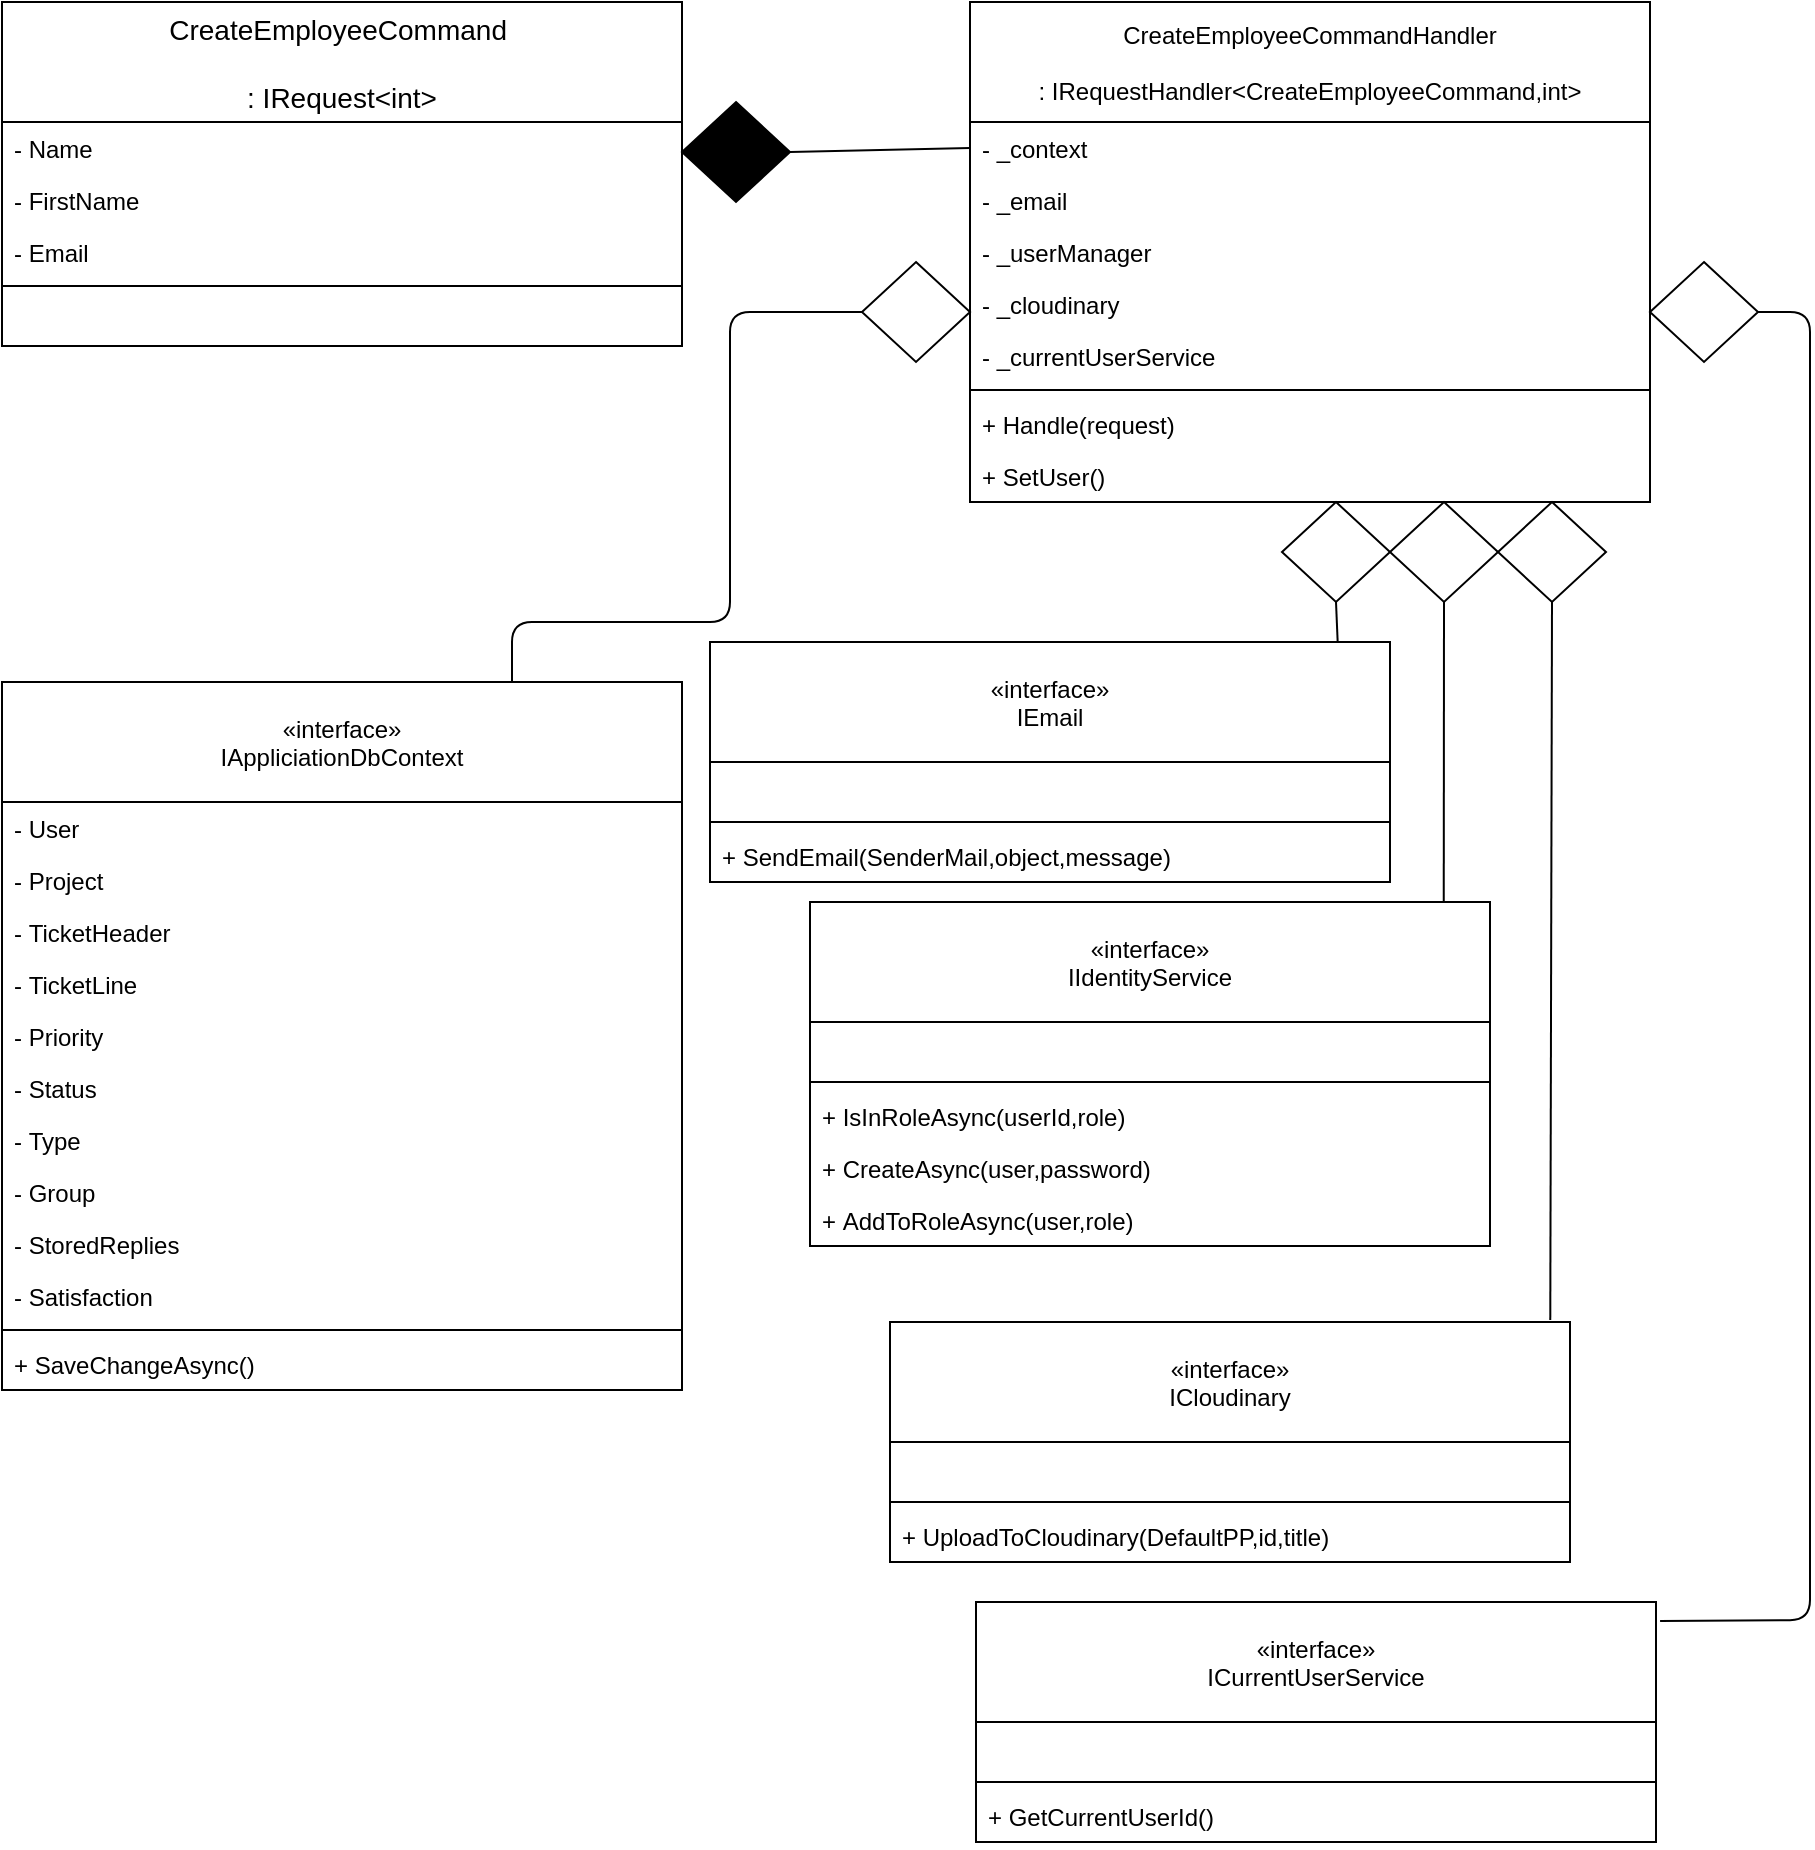 <mxfile version="13.6.2" type="device"><diagram id="i-jKPdzmMxMsJHsrEuBs" name="Page-1"><mxGraphModel dx="4306" dy="1000" grid="1" gridSize="10" guides="1" tooltips="1" connect="1" arrows="1" fold="1" page="1" pageScale="1" pageWidth="827" pageHeight="1169" math="0" shadow="0"><root><mxCell id="0"/><mxCell id="1" parent="0"/><mxCell id="cprM1czSTGbPrdzX3GZU-150" value="CreateEmployeeCommand &#10;&#10;: IRequest&lt;int&gt;" style="swimlane;fontStyle=0;childLayout=stackLayout;horizontal=1;startSize=60;horizontalStack=0;resizeParent=1;resizeParentMax=0;resizeLast=0;collapsible=1;marginBottom=0;align=center;fontSize=14;" parent="1" vertex="1"><mxGeometry x="-1654" y="30" width="340" height="172" as="geometry"/></mxCell><mxCell id="cprM1czSTGbPrdzX3GZU-178" value="- Name" style="text;strokeColor=none;fillColor=none;align=left;verticalAlign=top;spacingLeft=4;spacingRight=4;overflow=hidden;rotatable=0;points=[[0,0.5],[1,0.5]];portConstraint=eastwest;" parent="cprM1czSTGbPrdzX3GZU-150" vertex="1"><mxGeometry y="60" width="340" height="26" as="geometry"/></mxCell><mxCell id="AKAl3x9P7lh2vjjy0Hrf-1" value="- FirstName" style="text;strokeColor=none;fillColor=none;align=left;verticalAlign=top;spacingLeft=4;spacingRight=4;overflow=hidden;rotatable=0;points=[[0,0.5],[1,0.5]];portConstraint=eastwest;" parent="cprM1czSTGbPrdzX3GZU-150" vertex="1"><mxGeometry y="86" width="340" height="26" as="geometry"/></mxCell><mxCell id="AKAl3x9P7lh2vjjy0Hrf-2" value="- Email" style="text;strokeColor=none;fillColor=none;align=left;verticalAlign=top;spacingLeft=4;spacingRight=4;overflow=hidden;rotatable=0;points=[[0,0.5],[1,0.5]];portConstraint=eastwest;" parent="cprM1czSTGbPrdzX3GZU-150" vertex="1"><mxGeometry y="112" width="340" height="26" as="geometry"/></mxCell><mxCell id="JtPTw5LyBtAZoFWXdshl-2" value="" style="line;strokeWidth=1;fillColor=none;align=left;verticalAlign=middle;spacingTop=-1;spacingLeft=3;spacingRight=3;rotatable=0;labelPosition=right;points=[];portConstraint=eastwest;" parent="cprM1czSTGbPrdzX3GZU-150" vertex="1"><mxGeometry y="138" width="340" height="8" as="geometry"/></mxCell><mxCell id="JtPTw5LyBtAZoFWXdshl-1" value=" " style="text;strokeColor=none;fillColor=none;align=left;verticalAlign=top;spacingLeft=4;spacingRight=4;overflow=hidden;rotatable=0;points=[[0,0.5],[1,0.5]];portConstraint=eastwest;" parent="cprM1czSTGbPrdzX3GZU-150" vertex="1"><mxGeometry y="146" width="340" height="26" as="geometry"/></mxCell><mxCell id="cprM1czSTGbPrdzX3GZU-151" value="CreateEmployeeCommandHandler&#10;&#10;: IRequestHandler&lt;CreateEmployeeCommand,int&gt;" style="swimlane;fontStyle=0;childLayout=stackLayout;horizontal=1;startSize=60;fillColor=none;horizontalStack=0;resizeParent=1;resizeParentMax=0;resizeLast=0;collapsible=1;marginBottom=0;" parent="1" vertex="1"><mxGeometry x="-1170" y="30" width="340" height="250" as="geometry"/></mxCell><mxCell id="cprM1czSTGbPrdzX3GZU-152" value="- _context" style="text;strokeColor=none;fillColor=none;align=left;verticalAlign=top;spacingLeft=4;spacingRight=4;overflow=hidden;rotatable=0;points=[[0,0.5],[1,0.5]];portConstraint=eastwest;" parent="cprM1czSTGbPrdzX3GZU-151" vertex="1"><mxGeometry y="60" width="340" height="26" as="geometry"/></mxCell><mxCell id="cprM1czSTGbPrdzX3GZU-153" value="- _email" style="text;strokeColor=none;fillColor=none;align=left;verticalAlign=top;spacingLeft=4;spacingRight=4;overflow=hidden;rotatable=0;points=[[0,0.5],[1,0.5]];portConstraint=eastwest;" parent="cprM1czSTGbPrdzX3GZU-151" vertex="1"><mxGeometry y="86" width="340" height="26" as="geometry"/></mxCell><mxCell id="cprM1czSTGbPrdzX3GZU-154" value="- _userManager" style="text;strokeColor=none;fillColor=none;align=left;verticalAlign=top;spacingLeft=4;spacingRight=4;overflow=hidden;rotatable=0;points=[[0,0.5],[1,0.5]];portConstraint=eastwest;" parent="cprM1czSTGbPrdzX3GZU-151" vertex="1"><mxGeometry y="112" width="340" height="26" as="geometry"/></mxCell><mxCell id="cprM1czSTGbPrdzX3GZU-155" value="- _cloudinary" style="text;strokeColor=none;fillColor=none;align=left;verticalAlign=top;spacingLeft=4;spacingRight=4;overflow=hidden;rotatable=0;points=[[0,0.5],[1,0.5]];portConstraint=eastwest;" parent="cprM1czSTGbPrdzX3GZU-151" vertex="1"><mxGeometry y="138" width="340" height="26" as="geometry"/></mxCell><mxCell id="cprM1czSTGbPrdzX3GZU-172" value="- _currentUserService" style="text;strokeColor=none;fillColor=none;align=left;verticalAlign=top;spacingLeft=4;spacingRight=4;overflow=hidden;rotatable=0;points=[[0,0.5],[1,0.5]];portConstraint=eastwest;" parent="cprM1czSTGbPrdzX3GZU-151" vertex="1"><mxGeometry y="164" width="340" height="26" as="geometry"/></mxCell><mxCell id="JtPTw5LyBtAZoFWXdshl-22" value="" style="line;strokeWidth=1;fillColor=none;align=left;verticalAlign=middle;spacingTop=-1;spacingLeft=3;spacingRight=3;rotatable=0;labelPosition=right;points=[];portConstraint=eastwest;" parent="cprM1czSTGbPrdzX3GZU-151" vertex="1"><mxGeometry y="190" width="340" height="8" as="geometry"/></mxCell><mxCell id="JtPTw5LyBtAZoFWXdshl-21" value="+ Handle(request)" style="text;strokeColor=none;fillColor=none;align=left;verticalAlign=top;spacingLeft=4;spacingRight=4;overflow=hidden;rotatable=0;points=[[0,0.5],[1,0.5]];portConstraint=eastwest;" parent="cprM1czSTGbPrdzX3GZU-151" vertex="1"><mxGeometry y="198" width="340" height="26" as="geometry"/></mxCell><mxCell id="JtPTw5LyBtAZoFWXdshl-24" value="+ SetUser()" style="text;strokeColor=none;fillColor=none;align=left;verticalAlign=top;spacingLeft=4;spacingRight=4;overflow=hidden;rotatable=0;points=[[0,0.5],[1,0.5]];portConstraint=eastwest;" parent="cprM1czSTGbPrdzX3GZU-151" vertex="1"><mxGeometry y="224" width="340" height="26" as="geometry"/></mxCell><mxCell id="cprM1czSTGbPrdzX3GZU-158" value="" style="endArrow=none;html=1;entryX=0;entryY=0.5;entryDx=0;entryDy=0;exitX=1;exitY=0.5;exitDx=0;exitDy=0;exitPerimeter=0;" parent="1" source="cprM1czSTGbPrdzX3GZU-159" target="cprM1czSTGbPrdzX3GZU-152" edge="1"><mxGeometry width="50" height="50" relative="1" as="geometry"><mxPoint x="-1260" y="103" as="sourcePoint"/><mxPoint x="-1130" y="360" as="targetPoint"/></mxGeometry></mxCell><mxCell id="cprM1czSTGbPrdzX3GZU-159" value="" style="strokeWidth=1;html=1;shape=mxgraph.flowchart.decision;whiteSpace=wrap;fillColor=#000000;" parent="1" vertex="1"><mxGeometry x="-1314" y="80" width="54" height="50" as="geometry"/></mxCell><mxCell id="cprM1czSTGbPrdzX3GZU-160" value="" style="endArrow=none;html=1;entryX=0.75;entryY=0;entryDx=0;entryDy=0;exitX=0;exitY=0.5;exitDx=0;exitDy=0;exitPerimeter=0;" parent="1" source="cprM1czSTGbPrdzX3GZU-161" target="cprM1czSTGbPrdzX3GZU-139" edge="1"><mxGeometry width="50" height="50" relative="1" as="geometry"><mxPoint x="-1260" y="203" as="sourcePoint"/><mxPoint x="-1324" y="420" as="targetPoint"/><Array as="points"><mxPoint x="-1290" y="185"/><mxPoint x="-1290" y="340"/><mxPoint x="-1399" y="340"/></Array></mxGeometry></mxCell><mxCell id="cprM1czSTGbPrdzX3GZU-161" value="" style="strokeWidth=1;html=1;shape=mxgraph.flowchart.decision;whiteSpace=wrap;" parent="1" vertex="1"><mxGeometry x="-1224" y="160" width="54" height="50" as="geometry"/></mxCell><mxCell id="cprM1czSTGbPrdzX3GZU-162" value="" style="endArrow=none;html=1;entryX=0.923;entryY=-0.002;entryDx=0;entryDy=0;exitX=0.5;exitY=1;exitDx=0;exitDy=0;exitPerimeter=0;entryPerimeter=0;" parent="1" source="cprM1czSTGbPrdzX3GZU-163" target="cprM1czSTGbPrdzX3GZU-157" edge="1"><mxGeometry width="50" height="50" relative="1" as="geometry"><mxPoint x="-1096" y="237" as="sourcePoint"/><mxPoint x="-776" y="354" as="targetPoint"/></mxGeometry></mxCell><mxCell id="cprM1czSTGbPrdzX3GZU-163" value="" style="strokeWidth=1;html=1;shape=mxgraph.flowchart.decision;whiteSpace=wrap;" parent="1" vertex="1"><mxGeometry x="-1014" y="280" width="54" height="50" as="geometry"/></mxCell><mxCell id="cprM1czSTGbPrdzX3GZU-164" value="" style="endArrow=none;html=1;entryX=0.932;entryY=0;entryDx=0;entryDy=0;exitX=0.5;exitY=1;exitDx=0;exitDy=0;exitPerimeter=0;entryPerimeter=0;" parent="1" source="cprM1czSTGbPrdzX3GZU-165" target="cprM1czSTGbPrdzX3GZU-156" edge="1"><mxGeometry width="50" height="50" relative="1" as="geometry"><mxPoint x="-1042" y="237" as="sourcePoint"/><mxPoint x="-876.0" y="330" as="targetPoint"/></mxGeometry></mxCell><mxCell id="cprM1czSTGbPrdzX3GZU-165" value="" style="strokeWidth=1;html=1;shape=mxgraph.flowchart.decision;whiteSpace=wrap;" parent="1" vertex="1"><mxGeometry x="-960" y="280" width="54" height="50" as="geometry"/></mxCell><mxCell id="cprM1czSTGbPrdzX3GZU-166" value="" style="strokeWidth=1;html=1;shape=mxgraph.flowchart.decision;whiteSpace=wrap;" parent="1" vertex="1"><mxGeometry x="-906" y="280" width="54" height="50" as="geometry"/></mxCell><mxCell id="cprM1czSTGbPrdzX3GZU-167" value="" style="endArrow=none;html=1;exitX=0.5;exitY=1;exitDx=0;exitDy=0;exitPerimeter=0;entryX=0.971;entryY=-0.008;entryDx=0;entryDy=0;entryPerimeter=0;" parent="1" source="cprM1czSTGbPrdzX3GZU-166" target="cprM1czSTGbPrdzX3GZU-138" edge="1"><mxGeometry width="50" height="50" relative="1" as="geometry"><mxPoint x="-1018" y="236" as="sourcePoint"/><mxPoint x="-879" y="550" as="targetPoint"/></mxGeometry></mxCell><mxCell id="cprM1czSTGbPrdzX3GZU-169" value="" style="endArrow=none;html=1;exitX=1;exitY=0.5;exitDx=0;exitDy=0;exitPerimeter=0;entryX=1.006;entryY=0.079;entryDx=0;entryDy=0;entryPerimeter=0;" parent="1" source="cprM1czSTGbPrdzX3GZU-170" target="cprM1czSTGbPrdzX3GZU-168" edge="1"><mxGeometry width="50" height="50" relative="1" as="geometry"><mxPoint x="-964" y="352.69" as="sourcePoint"/><mxPoint x="-825.86" y="680.002" as="targetPoint"/><Array as="points"><mxPoint x="-750" y="185"/><mxPoint x="-750" y="839"/></Array></mxGeometry></mxCell><mxCell id="cprM1czSTGbPrdzX3GZU-170" value="" style="strokeWidth=1;html=1;shape=mxgraph.flowchart.decision;whiteSpace=wrap;" parent="1" vertex="1"><mxGeometry x="-830" y="160" width="54" height="50" as="geometry"/></mxCell><mxCell id="cprM1czSTGbPrdzX3GZU-139" value="«interface»&#10;IAppliciationDbContext" style="swimlane;fontStyle=0;childLayout=stackLayout;horizontal=1;startSize=60;fillColor=none;horizontalStack=0;resizeParent=1;resizeParentMax=0;resizeLast=0;collapsible=1;marginBottom=0;" parent="1" vertex="1"><mxGeometry x="-1654" y="370" width="340" height="354" as="geometry"/></mxCell><mxCell id="cprM1czSTGbPrdzX3GZU-140" value="- User" style="text;strokeColor=none;fillColor=none;align=left;verticalAlign=top;spacingLeft=4;spacingRight=4;overflow=hidden;rotatable=0;points=[[0,0.5],[1,0.5]];portConstraint=eastwest;" parent="cprM1czSTGbPrdzX3GZU-139" vertex="1"><mxGeometry y="60" width="340" height="26" as="geometry"/></mxCell><mxCell id="cprM1czSTGbPrdzX3GZU-141" value="- Project" style="text;strokeColor=none;fillColor=none;align=left;verticalAlign=top;spacingLeft=4;spacingRight=4;overflow=hidden;rotatable=0;points=[[0,0.5],[1,0.5]];portConstraint=eastwest;" parent="cprM1czSTGbPrdzX3GZU-139" vertex="1"><mxGeometry y="86" width="340" height="26" as="geometry"/></mxCell><mxCell id="cprM1czSTGbPrdzX3GZU-142" value="- TicketHeader" style="text;strokeColor=none;fillColor=none;align=left;verticalAlign=top;spacingLeft=4;spacingRight=4;overflow=hidden;rotatable=0;points=[[0,0.5],[1,0.5]];portConstraint=eastwest;" parent="cprM1czSTGbPrdzX3GZU-139" vertex="1"><mxGeometry y="112" width="340" height="26" as="geometry"/></mxCell><mxCell id="cprM1czSTGbPrdzX3GZU-143" value="- TicketLine" style="text;strokeColor=none;fillColor=none;align=left;verticalAlign=top;spacingLeft=4;spacingRight=4;overflow=hidden;rotatable=0;points=[[0,0.5],[1,0.5]];portConstraint=eastwest;" parent="cprM1czSTGbPrdzX3GZU-139" vertex="1"><mxGeometry y="138" width="340" height="26" as="geometry"/></mxCell><mxCell id="cprM1czSTGbPrdzX3GZU-144" value="- Priority" style="text;strokeColor=none;fillColor=none;align=left;verticalAlign=top;spacingLeft=4;spacingRight=4;overflow=hidden;rotatable=0;points=[[0,0.5],[1,0.5]];portConstraint=eastwest;" parent="cprM1czSTGbPrdzX3GZU-139" vertex="1"><mxGeometry y="164" width="340" height="26" as="geometry"/></mxCell><mxCell id="cprM1czSTGbPrdzX3GZU-145" value="- Status" style="text;strokeColor=none;fillColor=none;align=left;verticalAlign=top;spacingLeft=4;spacingRight=4;overflow=hidden;rotatable=0;points=[[0,0.5],[1,0.5]];portConstraint=eastwest;" parent="cprM1czSTGbPrdzX3GZU-139" vertex="1"><mxGeometry y="190" width="340" height="26" as="geometry"/></mxCell><mxCell id="cprM1czSTGbPrdzX3GZU-146" value="- Type" style="text;strokeColor=none;fillColor=none;align=left;verticalAlign=top;spacingLeft=4;spacingRight=4;overflow=hidden;rotatable=0;points=[[0,0.5],[1,0.5]];portConstraint=eastwest;" parent="cprM1czSTGbPrdzX3GZU-139" vertex="1"><mxGeometry y="216" width="340" height="26" as="geometry"/></mxCell><mxCell id="cprM1czSTGbPrdzX3GZU-147" value="- Group" style="text;strokeColor=none;fillColor=none;align=left;verticalAlign=top;spacingLeft=4;spacingRight=4;overflow=hidden;rotatable=0;points=[[0,0.5],[1,0.5]];portConstraint=eastwest;" parent="cprM1czSTGbPrdzX3GZU-139" vertex="1"><mxGeometry y="242" width="340" height="26" as="geometry"/></mxCell><mxCell id="cprM1czSTGbPrdzX3GZU-148" value="- StoredReplies" style="text;strokeColor=none;fillColor=none;align=left;verticalAlign=top;spacingLeft=4;spacingRight=4;overflow=hidden;rotatable=0;points=[[0,0.5],[1,0.5]];portConstraint=eastwest;" parent="cprM1czSTGbPrdzX3GZU-139" vertex="1"><mxGeometry y="268" width="340" height="26" as="geometry"/></mxCell><mxCell id="cprM1czSTGbPrdzX3GZU-149" value="- Satisfaction" style="text;strokeColor=none;fillColor=none;align=left;verticalAlign=top;spacingLeft=4;spacingRight=4;overflow=hidden;rotatable=0;points=[[0,0.5],[1,0.5]];portConstraint=eastwest;" parent="cprM1czSTGbPrdzX3GZU-139" vertex="1"><mxGeometry y="294" width="340" height="26" as="geometry"/></mxCell><mxCell id="JtPTw5LyBtAZoFWXdshl-3" value="" style="line;strokeWidth=1;fillColor=none;align=left;verticalAlign=middle;spacingTop=-1;spacingLeft=3;spacingRight=3;rotatable=0;labelPosition=right;points=[];portConstraint=eastwest;" parent="cprM1czSTGbPrdzX3GZU-139" vertex="1"><mxGeometry y="320" width="340" height="8" as="geometry"/></mxCell><mxCell id="JtPTw5LyBtAZoFWXdshl-4" value="+ SaveChangeAsync()" style="text;strokeColor=none;fillColor=none;align=left;verticalAlign=top;spacingLeft=4;spacingRight=4;overflow=hidden;rotatable=0;points=[[0,0.5],[1,0.5]];portConstraint=eastwest;" parent="cprM1czSTGbPrdzX3GZU-139" vertex="1"><mxGeometry y="328" width="340" height="26" as="geometry"/></mxCell><mxCell id="cprM1czSTGbPrdzX3GZU-157" value="«interface»&#10;IEmail" style="swimlane;fontStyle=0;childLayout=stackLayout;horizontal=1;startSize=60;fillColor=none;horizontalStack=0;resizeParent=1;resizeParentMax=0;resizeLast=0;collapsible=1;marginBottom=0;" parent="1" vertex="1"><mxGeometry x="-1300" y="350" width="340" height="120" as="geometry"/></mxCell><mxCell id="JtPTw5LyBtAZoFWXdshl-10" value=" " style="text;strokeColor=none;fillColor=none;align=left;verticalAlign=top;spacingLeft=4;spacingRight=4;overflow=hidden;rotatable=0;points=[[0,0.5],[1,0.5]];portConstraint=eastwest;" parent="cprM1czSTGbPrdzX3GZU-157" vertex="1"><mxGeometry y="60" width="340" height="26" as="geometry"/></mxCell><mxCell id="JtPTw5LyBtAZoFWXdshl-12" value="" style="line;strokeWidth=1;fillColor=none;align=left;verticalAlign=middle;spacingTop=-1;spacingLeft=3;spacingRight=3;rotatable=0;labelPosition=right;points=[];portConstraint=eastwest;" parent="cprM1czSTGbPrdzX3GZU-157" vertex="1"><mxGeometry y="86" width="340" height="8" as="geometry"/></mxCell><mxCell id="JtPTw5LyBtAZoFWXdshl-11" value="+ SendEmail(SenderMail,object,message)" style="text;strokeColor=none;fillColor=none;align=left;verticalAlign=top;spacingLeft=4;spacingRight=4;overflow=hidden;rotatable=0;points=[[0,0.5],[1,0.5]];portConstraint=eastwest;" parent="cprM1czSTGbPrdzX3GZU-157" vertex="1"><mxGeometry y="94" width="340" height="26" as="geometry"/></mxCell><mxCell id="cprM1czSTGbPrdzX3GZU-156" value="«interface»&#10;IIdentityService" style="swimlane;fontStyle=0;childLayout=stackLayout;horizontal=1;startSize=60;fillColor=none;horizontalStack=0;resizeParent=1;resizeParentMax=0;resizeLast=0;collapsible=1;marginBottom=0;" parent="1" vertex="1"><mxGeometry x="-1250" y="480" width="340" height="172" as="geometry"/></mxCell><mxCell id="JtPTw5LyBtAZoFWXdshl-9" value=" " style="text;strokeColor=none;fillColor=none;align=left;verticalAlign=top;spacingLeft=4;spacingRight=4;overflow=hidden;rotatable=0;points=[[0,0.5],[1,0.5]];portConstraint=eastwest;" parent="cprM1czSTGbPrdzX3GZU-156" vertex="1"><mxGeometry y="60" width="340" height="26" as="geometry"/></mxCell><mxCell id="JtPTw5LyBtAZoFWXdshl-16" value="" style="line;strokeWidth=1;fillColor=none;align=left;verticalAlign=middle;spacingTop=-1;spacingLeft=3;spacingRight=3;rotatable=0;labelPosition=right;points=[];portConstraint=eastwest;" parent="cprM1czSTGbPrdzX3GZU-156" vertex="1"><mxGeometry y="86" width="340" height="8" as="geometry"/></mxCell><mxCell id="JtPTw5LyBtAZoFWXdshl-15" value="+ IsInRoleAsync(userId,role)" style="text;strokeColor=none;fillColor=none;align=left;verticalAlign=top;spacingLeft=4;spacingRight=4;overflow=hidden;rotatable=0;points=[[0,0.5],[1,0.5]];portConstraint=eastwest;" parent="cprM1czSTGbPrdzX3GZU-156" vertex="1"><mxGeometry y="94" width="340" height="26" as="geometry"/></mxCell><mxCell id="JtPTw5LyBtAZoFWXdshl-25" value="+ CreateAsync(user,password)" style="text;strokeColor=none;fillColor=none;align=left;verticalAlign=top;spacingLeft=4;spacingRight=4;overflow=hidden;rotatable=0;points=[[0,0.5],[1,0.5]];portConstraint=eastwest;" parent="cprM1czSTGbPrdzX3GZU-156" vertex="1"><mxGeometry y="120" width="340" height="26" as="geometry"/></mxCell><mxCell id="JtPTw5LyBtAZoFWXdshl-26" value="+ AddToRoleAsync(user,role)" style="text;strokeColor=none;fillColor=none;align=left;verticalAlign=top;spacingLeft=4;spacingRight=4;overflow=hidden;rotatable=0;points=[[0,0.5],[1,0.5]];portConstraint=eastwest;" parent="cprM1czSTGbPrdzX3GZU-156" vertex="1"><mxGeometry y="146" width="340" height="26" as="geometry"/></mxCell><mxCell id="cprM1czSTGbPrdzX3GZU-168" value="«interface»&#10;ICurrentUserService" style="swimlane;fontStyle=0;childLayout=stackLayout;horizontal=1;startSize=60;fillColor=none;horizontalStack=0;resizeParent=1;resizeParentMax=0;resizeLast=0;collapsible=1;marginBottom=0;" parent="1" vertex="1"><mxGeometry x="-1167" y="830" width="340" height="120" as="geometry"/></mxCell><mxCell id="JtPTw5LyBtAZoFWXdshl-7" value=" " style="text;strokeColor=none;fillColor=none;align=left;verticalAlign=top;spacingLeft=4;spacingRight=4;overflow=hidden;rotatable=0;points=[[0,0.5],[1,0.5]];portConstraint=eastwest;" parent="cprM1czSTGbPrdzX3GZU-168" vertex="1"><mxGeometry y="60" width="340" height="26" as="geometry"/></mxCell><mxCell id="JtPTw5LyBtAZoFWXdshl-19" value="" style="line;strokeWidth=1;fillColor=none;align=left;verticalAlign=middle;spacingTop=-1;spacingLeft=3;spacingRight=3;rotatable=0;labelPosition=right;points=[];portConstraint=eastwest;" parent="cprM1czSTGbPrdzX3GZU-168" vertex="1"><mxGeometry y="86" width="340" height="8" as="geometry"/></mxCell><mxCell id="JtPTw5LyBtAZoFWXdshl-20" value="+ GetCurrentUserId()" style="text;strokeColor=none;fillColor=none;align=left;verticalAlign=top;spacingLeft=4;spacingRight=4;overflow=hidden;rotatable=0;points=[[0,0.5],[1,0.5]];portConstraint=eastwest;" parent="cprM1czSTGbPrdzX3GZU-168" vertex="1"><mxGeometry y="94" width="340" height="26" as="geometry"/></mxCell><mxCell id="cprM1czSTGbPrdzX3GZU-138" value="«interface»&#10;ICloudinary" style="swimlane;fontStyle=0;childLayout=stackLayout;horizontal=1;startSize=60;fillColor=none;horizontalStack=0;resizeParent=1;resizeParentMax=0;resizeLast=0;collapsible=1;marginBottom=0;" parent="1" vertex="1"><mxGeometry x="-1210" y="690" width="340" height="120" as="geometry"/></mxCell><mxCell id="JtPTw5LyBtAZoFWXdshl-8" value=" " style="text;strokeColor=none;fillColor=none;align=left;verticalAlign=top;spacingLeft=4;spacingRight=4;overflow=hidden;rotatable=0;points=[[0,0.5],[1,0.5]];portConstraint=eastwest;" parent="cprM1czSTGbPrdzX3GZU-138" vertex="1"><mxGeometry y="60" width="340" height="26" as="geometry"/></mxCell><mxCell id="JtPTw5LyBtAZoFWXdshl-17" value="" style="line;strokeWidth=1;fillColor=none;align=left;verticalAlign=middle;spacingTop=-1;spacingLeft=3;spacingRight=3;rotatable=0;labelPosition=right;points=[];portConstraint=eastwest;" parent="cprM1czSTGbPrdzX3GZU-138" vertex="1"><mxGeometry y="86" width="340" height="8" as="geometry"/></mxCell><mxCell id="JtPTw5LyBtAZoFWXdshl-18" value="+ UploadToCloudinary(DefaultPP,id,title)" style="text;strokeColor=none;fillColor=none;align=left;verticalAlign=top;spacingLeft=4;spacingRight=4;overflow=hidden;rotatable=0;points=[[0,0.5],[1,0.5]];portConstraint=eastwest;" parent="cprM1czSTGbPrdzX3GZU-138" vertex="1"><mxGeometry y="94" width="340" height="26" as="geometry"/></mxCell></root></mxGraphModel></diagram></mxfile>